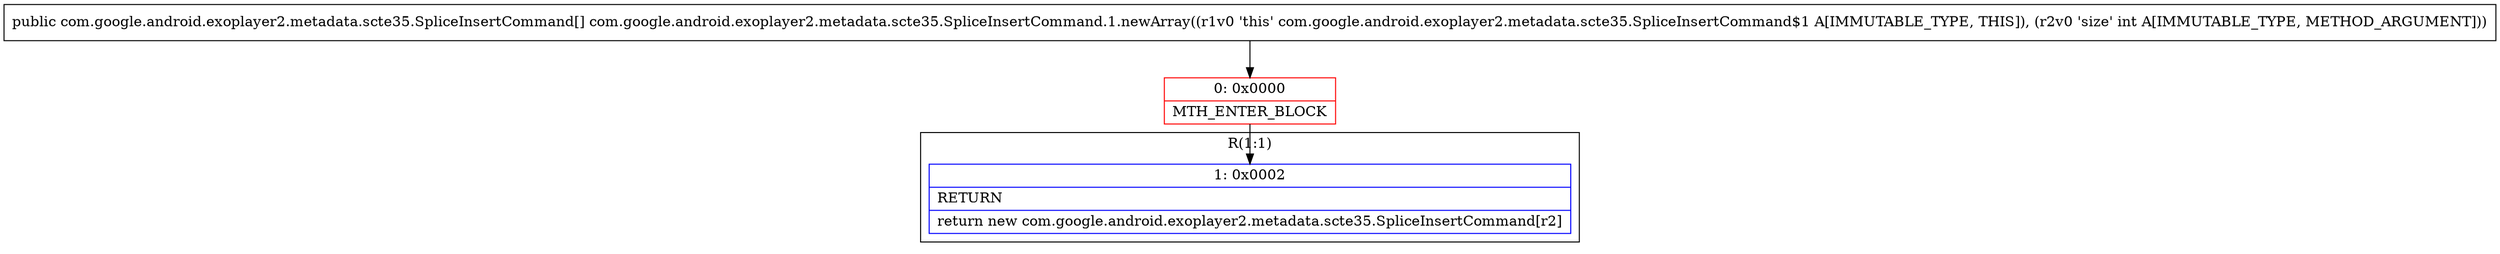 digraph "CFG forcom.google.android.exoplayer2.metadata.scte35.SpliceInsertCommand.1.newArray(I)[Lcom\/google\/android\/exoplayer2\/metadata\/scte35\/SpliceInsertCommand;" {
subgraph cluster_Region_1804987606 {
label = "R(1:1)";
node [shape=record,color=blue];
Node_1 [shape=record,label="{1\:\ 0x0002|RETURN\l|return new com.google.android.exoplayer2.metadata.scte35.SpliceInsertCommand[r2]\l}"];
}
Node_0 [shape=record,color=red,label="{0\:\ 0x0000|MTH_ENTER_BLOCK\l}"];
MethodNode[shape=record,label="{public com.google.android.exoplayer2.metadata.scte35.SpliceInsertCommand[] com.google.android.exoplayer2.metadata.scte35.SpliceInsertCommand.1.newArray((r1v0 'this' com.google.android.exoplayer2.metadata.scte35.SpliceInsertCommand$1 A[IMMUTABLE_TYPE, THIS]), (r2v0 'size' int A[IMMUTABLE_TYPE, METHOD_ARGUMENT])) }"];
MethodNode -> Node_0;
Node_0 -> Node_1;
}

